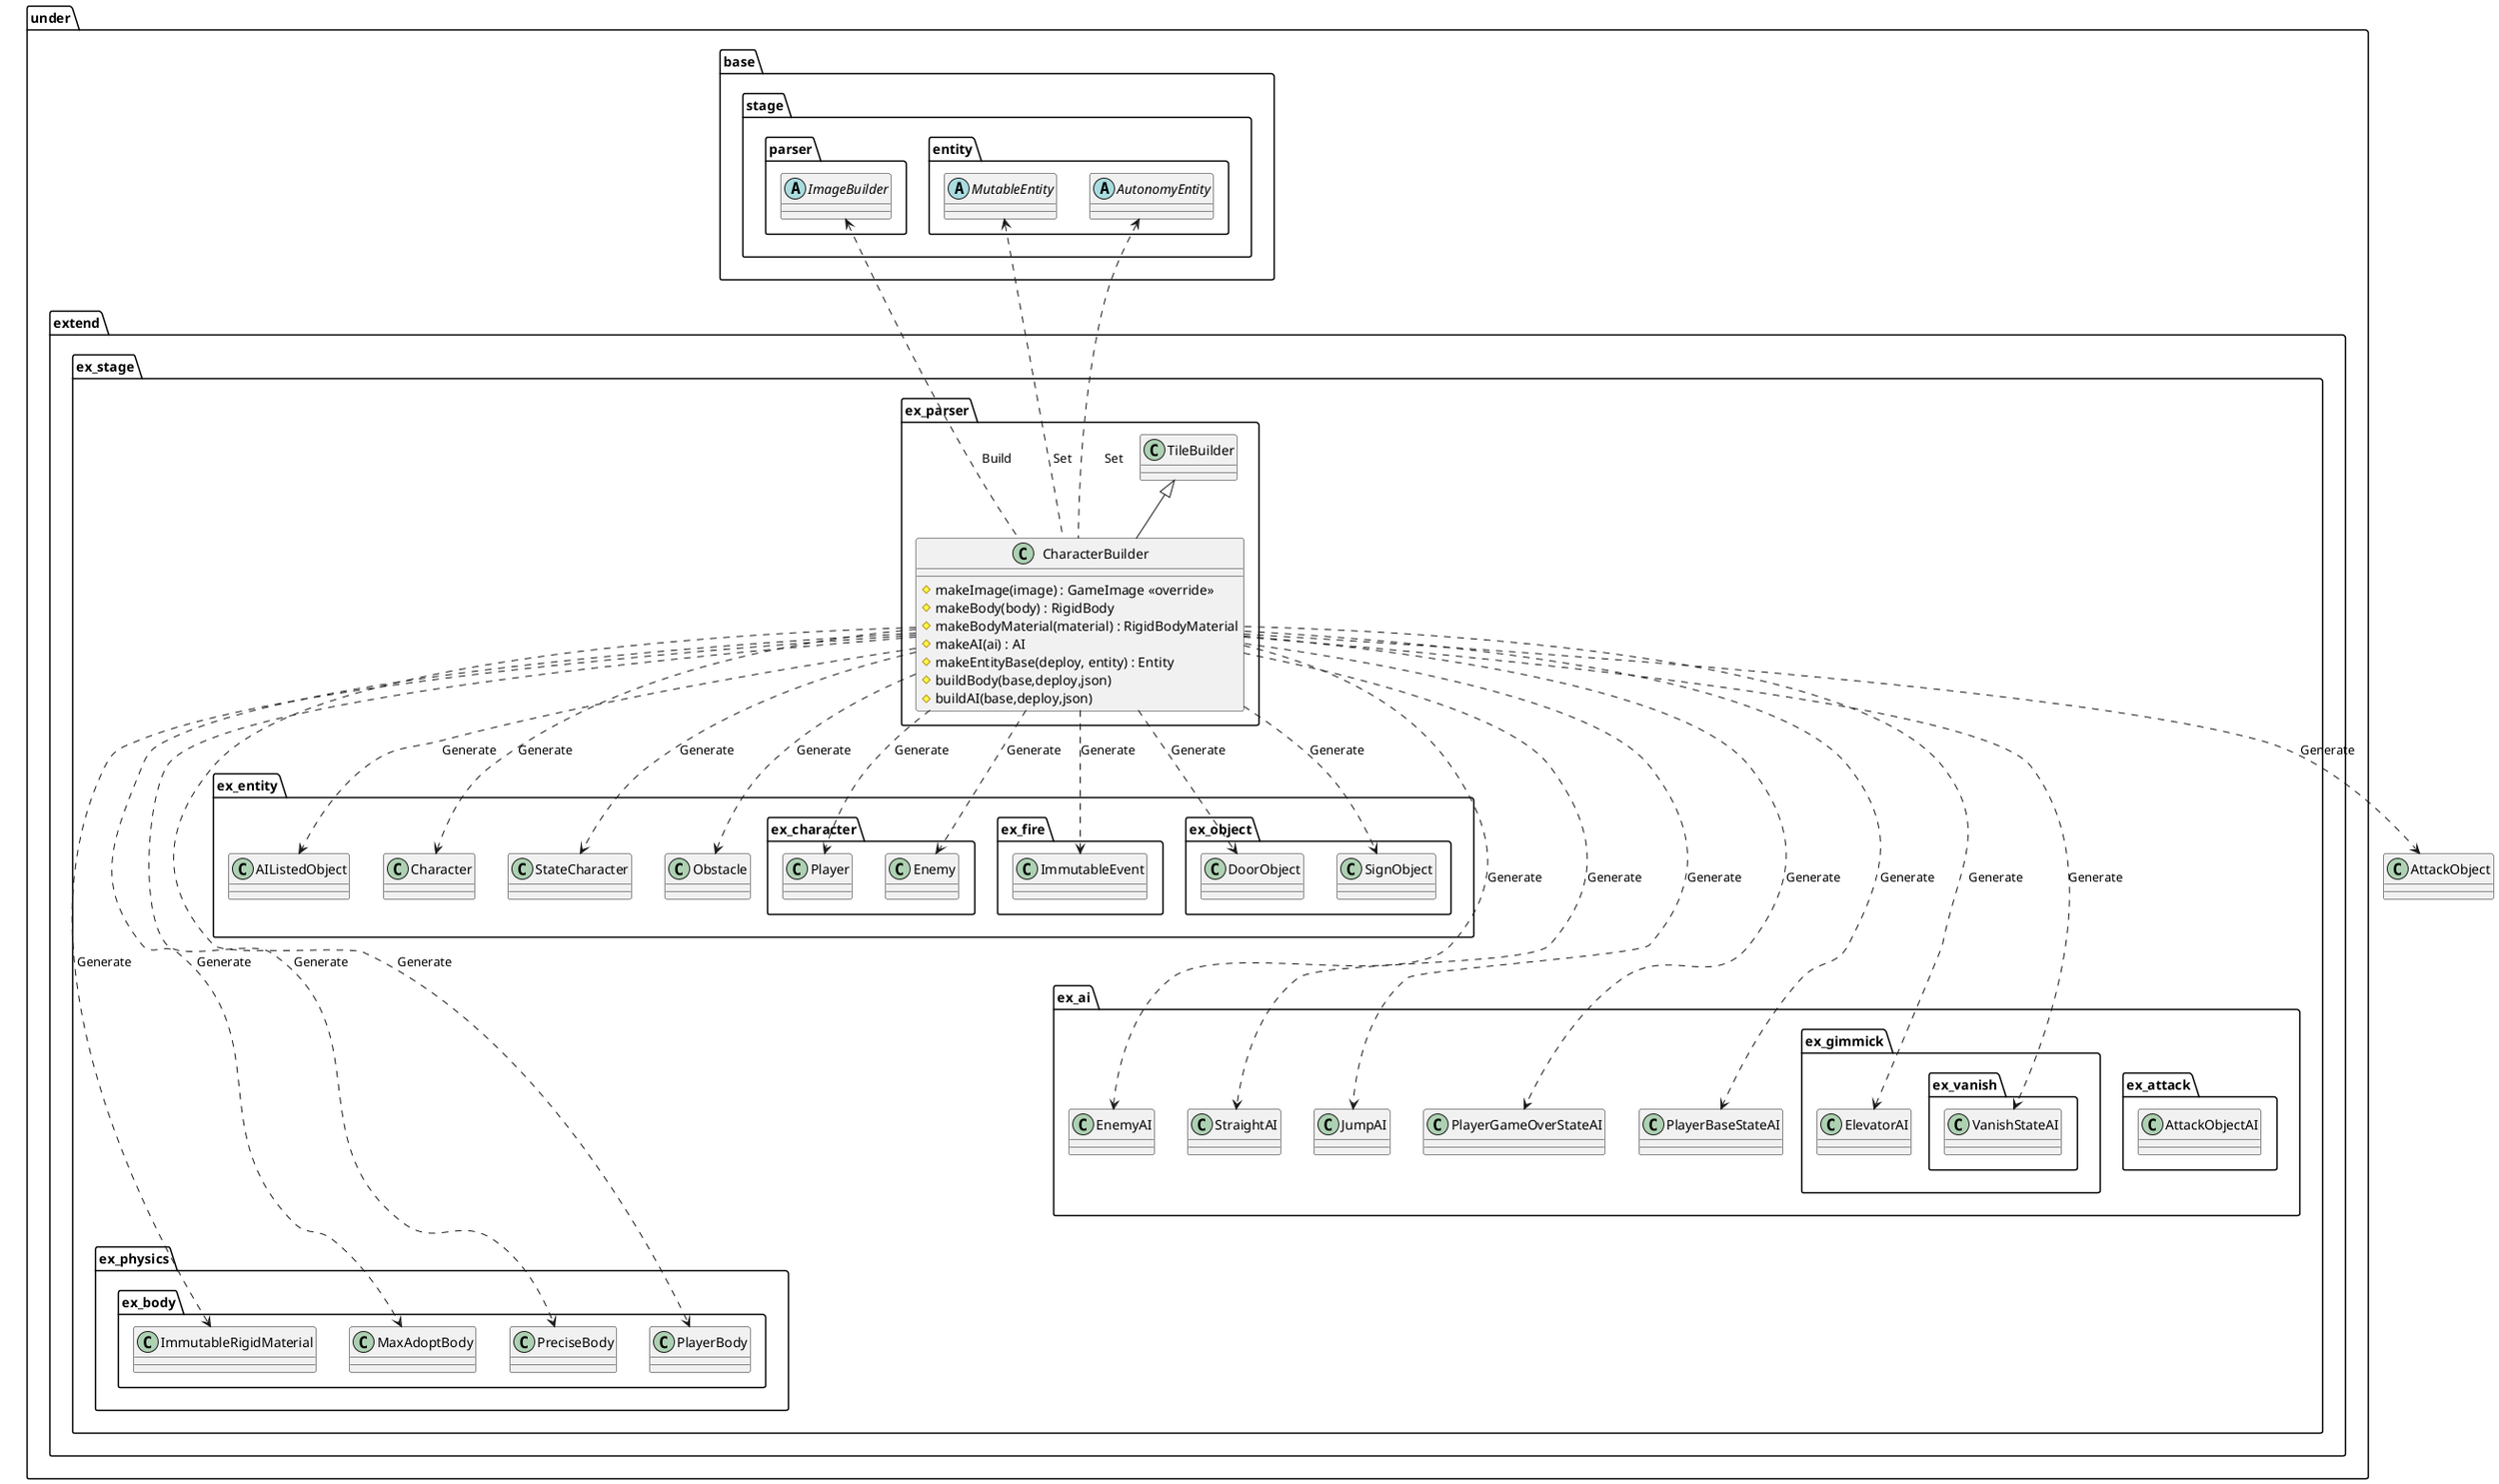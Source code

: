 @startuml ParserCharacterBuilder

package under {
    package extend {
        package ex_stage {
            package ex_parser {
                class CharacterBuilder {
                    #makeImage(image) : GameImage <<override>>
                    #makeBody(body) : RigidBody
                    #makeBodyMaterial(material) : RigidBodyMaterial
                    #makeAI(ai) : AI
                    #makeEntityBase(deploy, entity) : Entity
                    #buildBody(base,deploy,json)
                    #buildAI(base,deploy,json)
                }
            }
        }
    }
}

package under {
    package base {
        package stage {
            package parser {
                abstract ImageBuilder
            }
            package entity {
                abstract MutableEntity
                abstract AutonomyEntity
            }
        }
    }
    package extend {
        package ex_stage {
            package ex_parser {
                class TileBuilder
            }
            package ex_physics {
                package ex_body {
                    class ImmutableRigidMaterial
                    class MaxAdoptBody
                    class PreciseBody
                    class PlayerBody
                }
            }
            package ex_entity {
                package ex_character {
                    class Player
                    class Enemy
                }
                package ex_fire {
                    class ImmutableEvent
                }
                package ex_object {
                    class DoorObject
                    class SignObject
                }
                class AIListedObject
                class Character
                class StateCharacter
                class Obstacle
            }
            package ex_ai {
                class EnemyAI
                class StraightAI
                package ex_attack {
                    class AttackObjectAI
                }
                package ex_gimmick {
                    class ElevatorAI
                    package ex_vanish {
                        class VanishStateAI
                    }
                }
                class JumpAI
                class PlayerGameOverStateAI
                class PlayerBaseStateAI
            }
        }

    }
}

CharacterBuilder ....> MaxAdoptBody : Generate
CharacterBuilder ....> PreciseBody : Generate
CharacterBuilder ....> PlayerBody : Generate
CharacterBuilder ....> ImmutableRigidMaterial : Generate
CharacterBuilder ...> EnemyAI : Generate
CharacterBuilder ...> StraightAI : Generate
CharacterBuilder ...> JumpAI : Generate
CharacterBuilder ...> ElevatorAI : Generate
CharacterBuilder ...> VanishStateAI : Generate
CharacterBuilder ...> PlayerGameOverStateAI : Generate
CharacterBuilder ...> PlayerBaseStateAI : Generate
CharacterBuilder ..> AIListedObject : Generate
CharacterBuilder ..> Character : Generate
CharacterBuilder ..> StateCharacter : Generate
CharacterBuilder ..> Player : Generate
CharacterBuilder ..> Enemy : Generate
CharacterBuilder ..> Obstacle : Generate
CharacterBuilder ..> DoorObject : Generate
CharacterBuilder ..> SignObject : Generate
CharacterBuilder ..> ImmutableEvent : Generate
CharacterBuilder ..> AttackObject : Generate
MutableEntity <... CharacterBuilder : Set
AutonomyEntity <... CharacterBuilder : Set
ImageBuilder <... CharacterBuilder : Build

TileBuilder <|-- CharacterBuilder

@enduml
